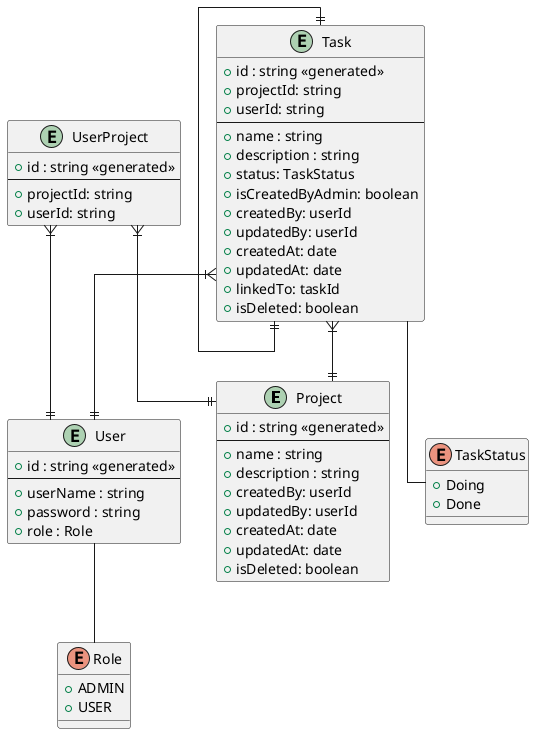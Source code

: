 @startuml Todo-List

' avoid problems with angled crows feet
skinparam linetype ortho

entity Project {
+ id : string <<generated>>
--
+ name : string
+ description : string
+ createdBy: userId
+ updatedBy: userId
+ createdAt: date
+ updatedAt: date
+ isDeleted: boolean
}

entity User { 
+ id : string <<generated>>
--
+ userName : string
+ password : string
+ role : Role
}

enum Role {
+ ADMIN
+ USER
}

User -- Role

entity Task {
+ id : string <<generated>>
+ projectId: string
+ userId: string
--
+ name : string
+ description : string
+ status: TaskStatus
+ isCreatedByAdmin: boolean
+ createdBy: userId
+ updatedBy: userId
+ createdAt: date
+ updatedAt: date
+ linkedTo: taskId
+ isDeleted: boolean
}

Task--TaskStatus

enum TaskStatus {
+Doing
+Done
}

entity UserProject {
+ id : string <<generated>>
--
+ projectId: string
+ userId: string
}

UserProject }|--|| User
UserProject }|--|| Project

Task ||--||Task

Task }|--|| Project
Task }|--|| User

@enduml